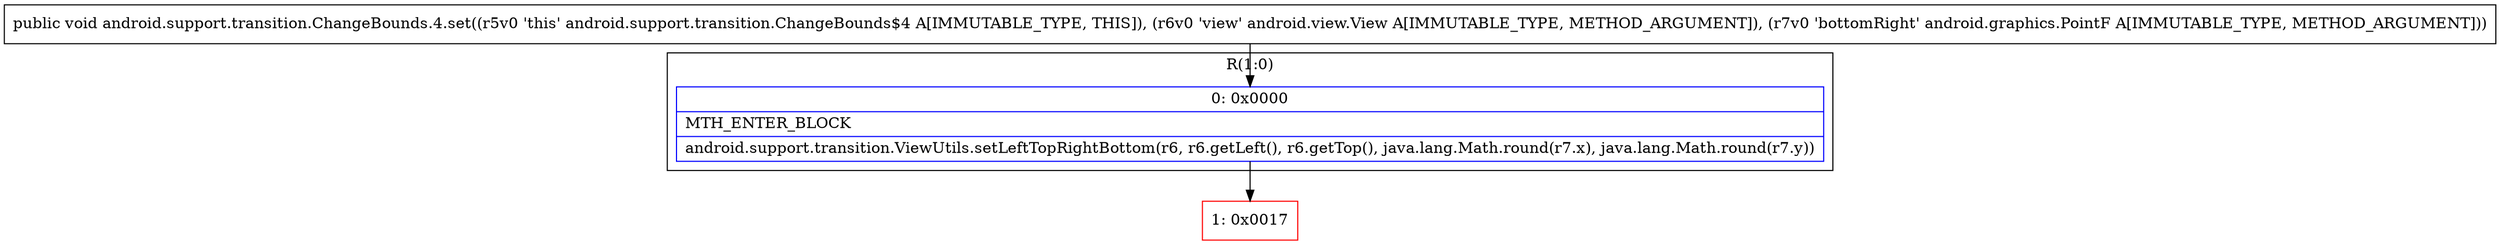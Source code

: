 digraph "CFG forandroid.support.transition.ChangeBounds.4.set(Landroid\/view\/View;Landroid\/graphics\/PointF;)V" {
subgraph cluster_Region_463329553 {
label = "R(1:0)";
node [shape=record,color=blue];
Node_0 [shape=record,label="{0\:\ 0x0000|MTH_ENTER_BLOCK\l|android.support.transition.ViewUtils.setLeftTopRightBottom(r6, r6.getLeft(), r6.getTop(), java.lang.Math.round(r7.x), java.lang.Math.round(r7.y))\l}"];
}
Node_1 [shape=record,color=red,label="{1\:\ 0x0017}"];
MethodNode[shape=record,label="{public void android.support.transition.ChangeBounds.4.set((r5v0 'this' android.support.transition.ChangeBounds$4 A[IMMUTABLE_TYPE, THIS]), (r6v0 'view' android.view.View A[IMMUTABLE_TYPE, METHOD_ARGUMENT]), (r7v0 'bottomRight' android.graphics.PointF A[IMMUTABLE_TYPE, METHOD_ARGUMENT])) }"];
MethodNode -> Node_0;
Node_0 -> Node_1;
}

